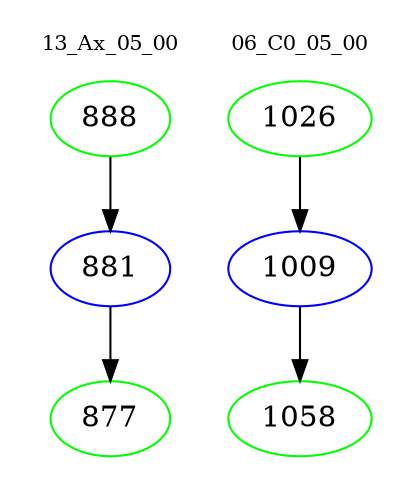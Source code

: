 digraph{
subgraph cluster_0 {
color = white
label = "13_Ax_05_00";
fontsize=10;
T0_888 [label="888", color="green"]
T0_888 -> T0_881 [color="black"]
T0_881 [label="881", color="blue"]
T0_881 -> T0_877 [color="black"]
T0_877 [label="877", color="green"]
}
subgraph cluster_1 {
color = white
label = "06_C0_05_00";
fontsize=10;
T1_1026 [label="1026", color="green"]
T1_1026 -> T1_1009 [color="black"]
T1_1009 [label="1009", color="blue"]
T1_1009 -> T1_1058 [color="black"]
T1_1058 [label="1058", color="green"]
}
}
